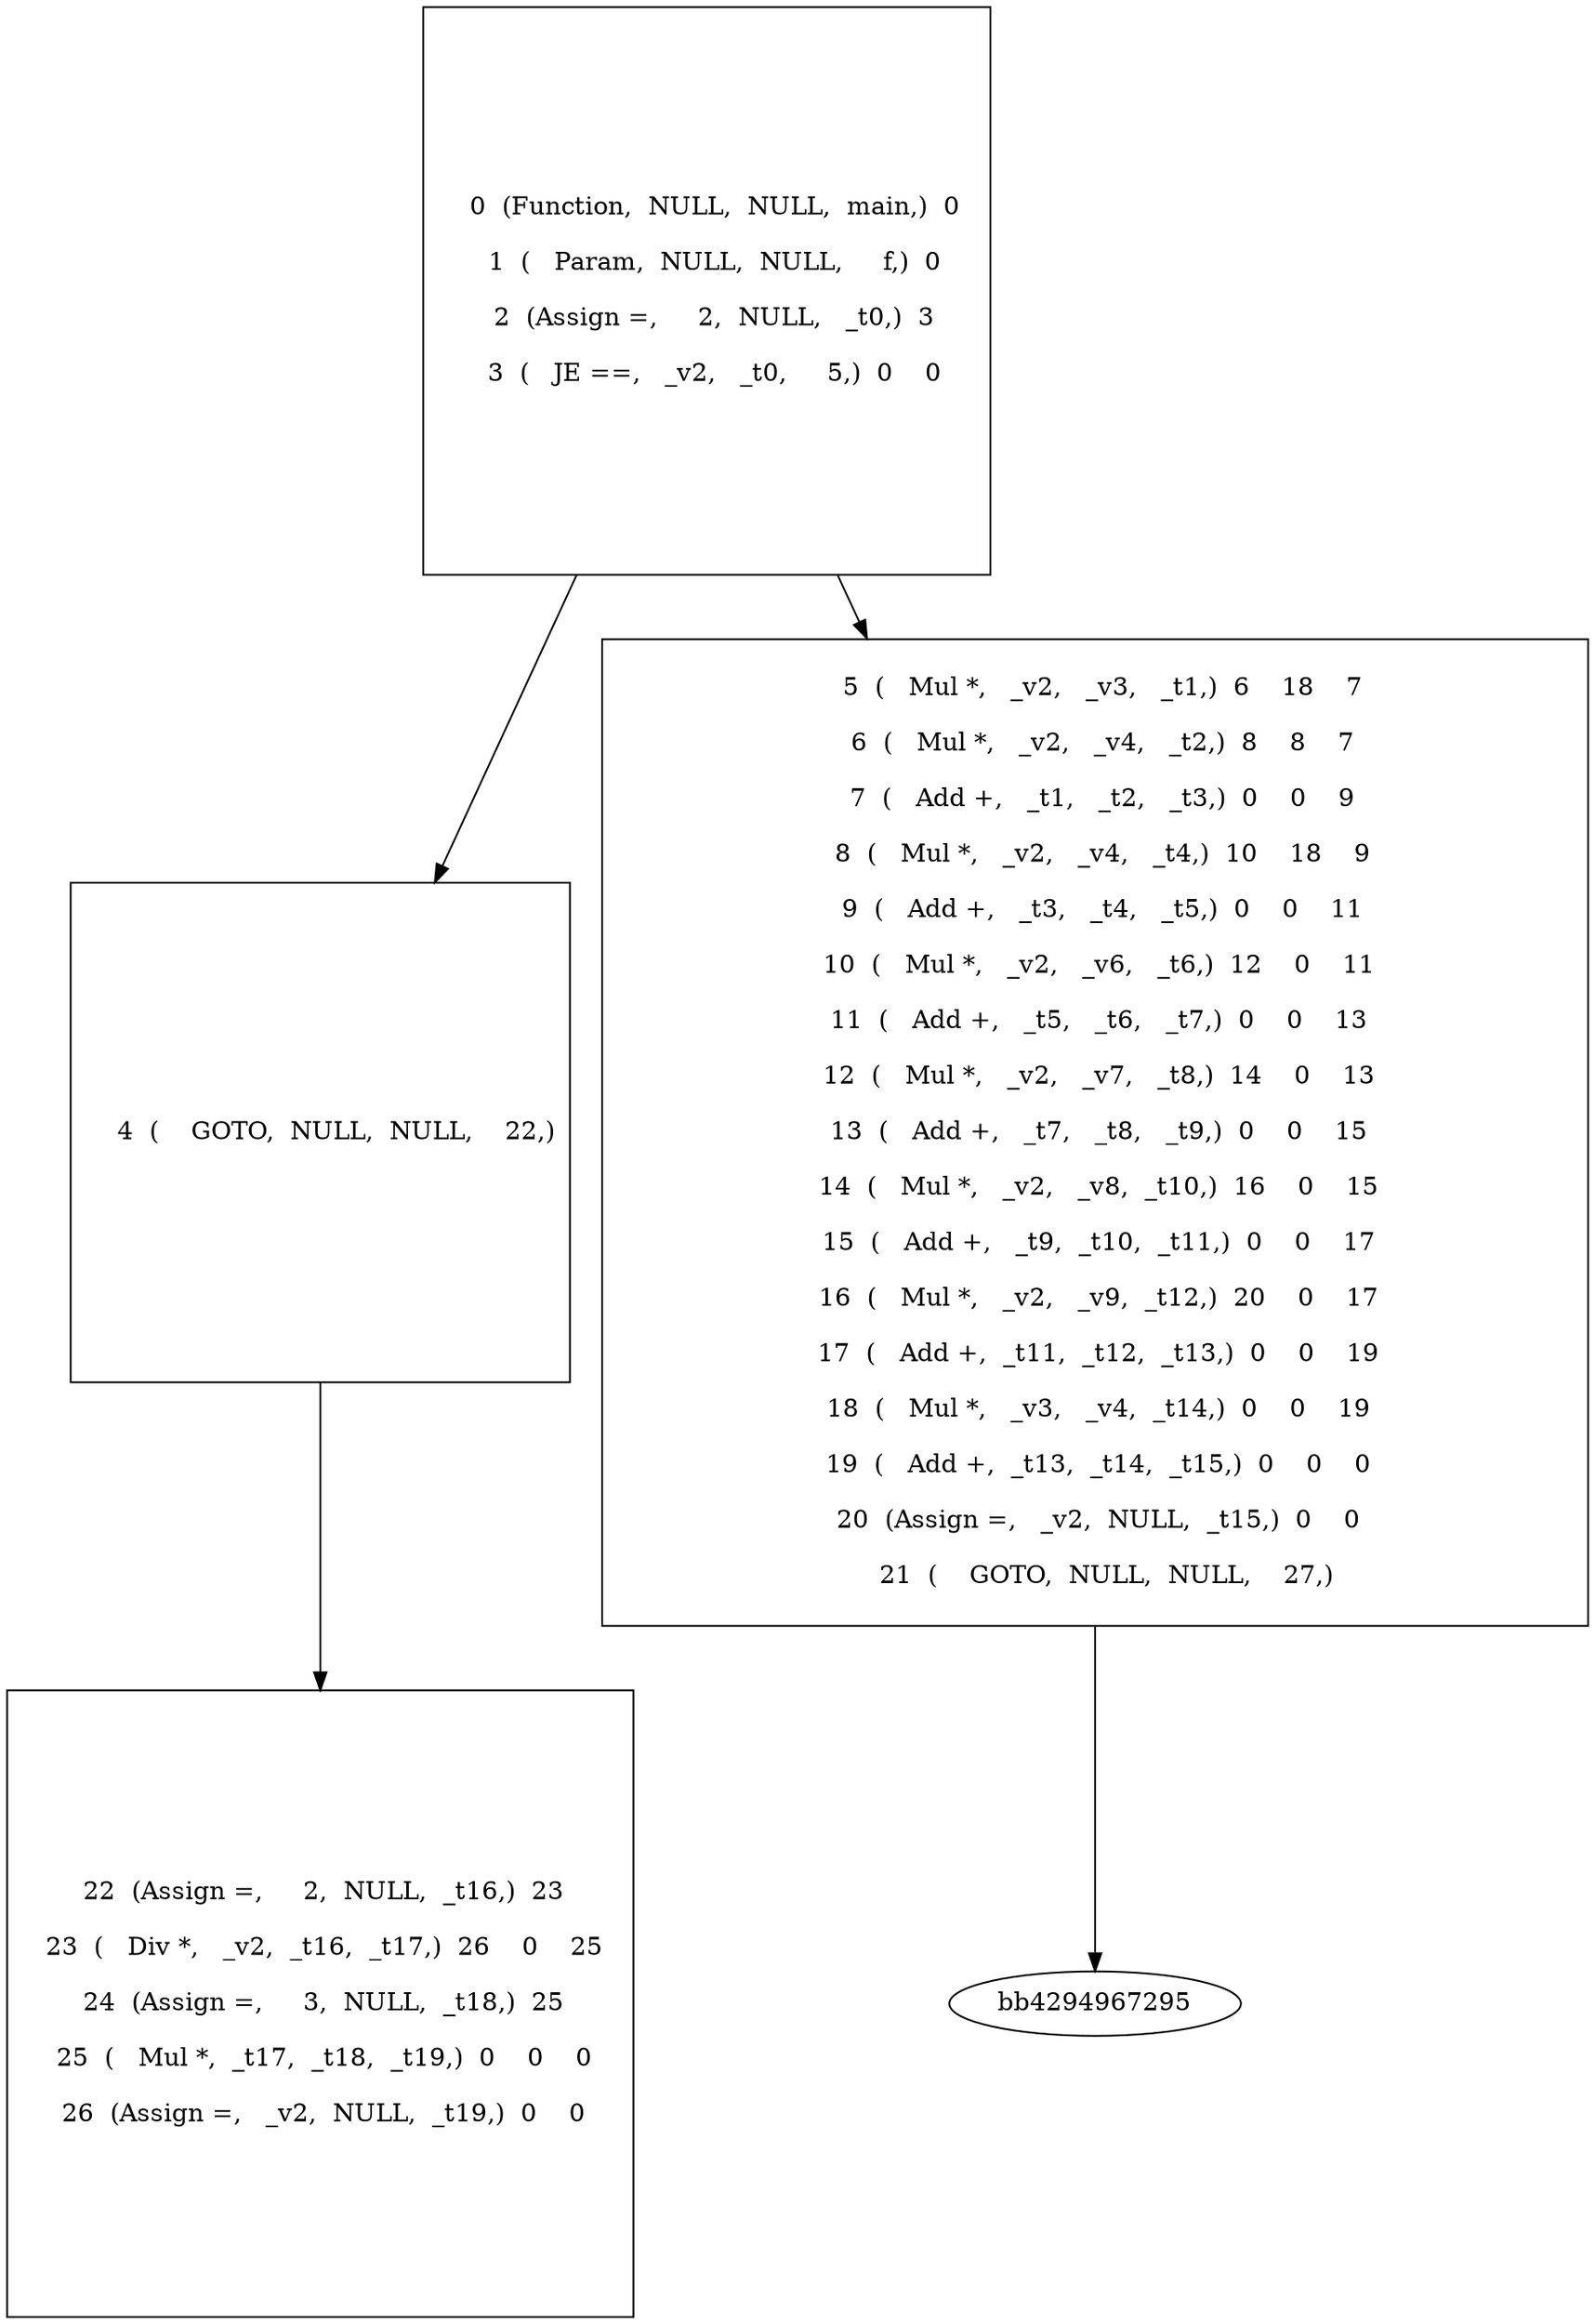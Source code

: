 digraph G{
bb0[shape="square" label="
    0  (Function,  NULL,  NULL,  main,)  0  \n
    1  (   Param,  NULL,  NULL,     f,)  0  \n
    2  (Assign =,     2,  NULL,   _t0,)  3  \n
    3  (   JE ==,   _v2,   _t0,     5,)  0    0  \n
"]
bb1[shape="square" label="
    4  (    GOTO,  NULL,  NULL,    22,)\n
"]
bb2[shape="square" label="
    5  (   Mul *,   _v2,   _v3,   _t1,)  6    18    7  \n
    6  (   Mul *,   _v2,   _v4,   _t2,)  8    8    7  \n
    7  (   Add +,   _t1,   _t2,   _t3,)  0    0    9  \n
    8  (   Mul *,   _v2,   _v4,   _t4,)  10    18    9  \n
    9  (   Add +,   _t3,   _t4,   _t5,)  0    0    11  \n
   10  (   Mul *,   _v2,   _v6,   _t6,)  12    0    11  \n
   11  (   Add +,   _t5,   _t6,   _t7,)  0    0    13  \n
   12  (   Mul *,   _v2,   _v7,   _t8,)  14    0    13  \n
   13  (   Add +,   _t7,   _t8,   _t9,)  0    0    15  \n
   14  (   Mul *,   _v2,   _v8,  _t10,)  16    0    15  \n
   15  (   Add +,   _t9,  _t10,  _t11,)  0    0    17  \n
   16  (   Mul *,   _v2,   _v9,  _t12,)  20    0    17  \n
   17  (   Add +,  _t11,  _t12,  _t13,)  0    0    19  \n
   18  (   Mul *,   _v3,   _v4,  _t14,)  0    0    19  \n
   19  (   Add +,  _t13,  _t14,  _t15,)  0    0    0  \n
   20  (Assign =,   _v2,  NULL,  _t15,)  0    0  \n
   21  (    GOTO,  NULL,  NULL,    27,)\n
"]
bb3[shape="square" label="
   22  (Assign =,     2,  NULL,  _t16,)  23  \n
   23  (   Div *,   _v2,  _t16,  _t17,)  26    0    25  \n
   24  (Assign =,     3,  NULL,  _t18,)  25  \n
   25  (   Mul *,  _t17,  _t18,  _t19,)  0    0    0  \n
   26  (Assign =,   _v2,  NULL,  _t19,)  0    0  \n
"]
bb0 -> bb2
bb0 -> bb1
bb1 -> bb3
bb2 -> bb4294967295
}